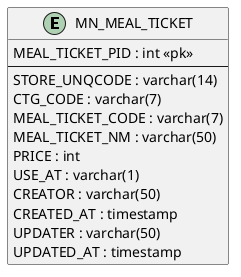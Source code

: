 @startuml

left to right direction

entity "MN_MEAL_TICKET" as mnGiftCard {
  MEAL_TICKET_PID : int <<pk>>
  --
  STORE_UNQCODE : varchar(14)
  CTG_CODE : varchar(7)
  MEAL_TICKET_CODE : varchar(7)
  MEAL_TICKET_NM : varchar(50)
  PRICE : int
  USE_AT : varchar(1)
  CREATOR : varchar(50)
  CREATED_AT : timestamp
  UPDATER : varchar(50)
  UPDATED_AT : timestamp
}

@enduml